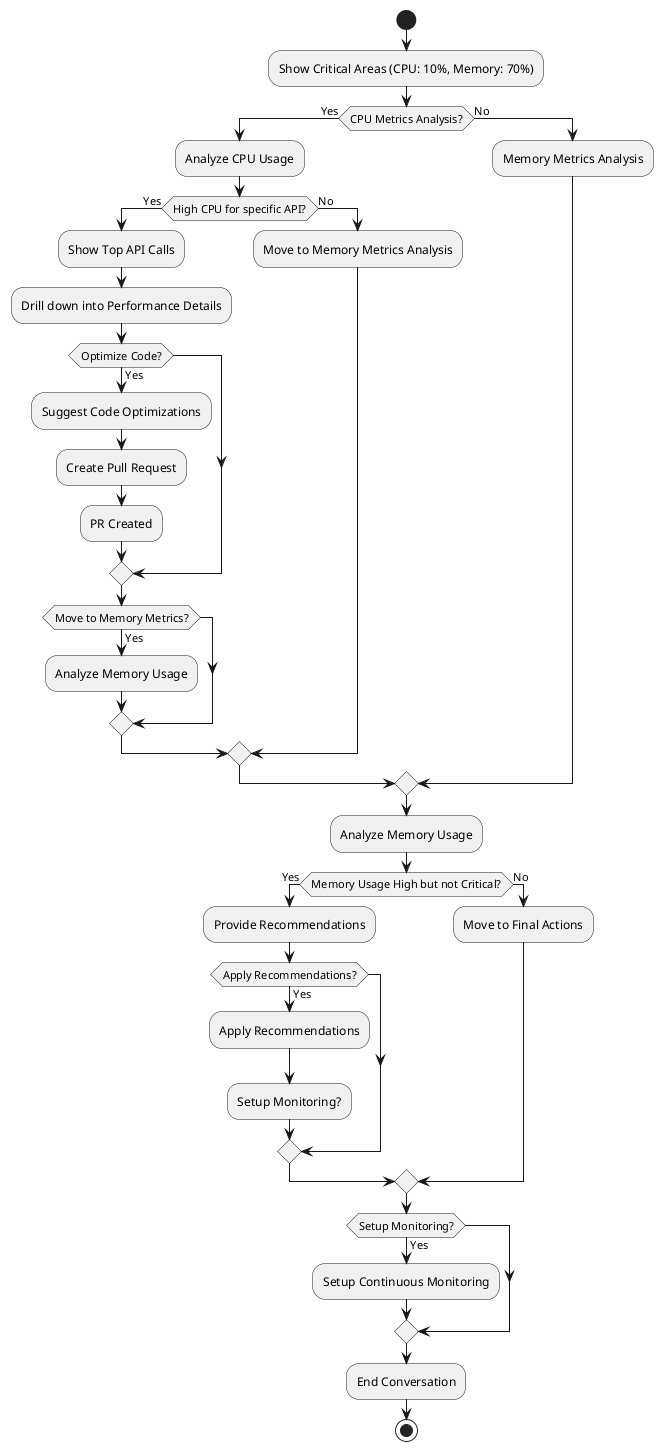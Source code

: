 @startuml
start

:Show Critical Areas (CPU: 10%, Memory: 70%);
if (CPU Metrics Analysis?) then (Yes)
  :Analyze CPU Usage;
  if (High CPU for specific API?) then (Yes)
    :Show Top API Calls;
    :Drill down into Performance Details;
    if (Optimize Code?) then (Yes)
      :Suggest Code Optimizations;
      :Create Pull Request;
      :PR Created;
    endif
    if (Move to Memory Metrics?) then (Yes)
      :Analyze Memory Usage;
    endif
  else (No)
    :Move to Memory Metrics Analysis;
  endif
else (No)
  :Memory Metrics Analysis;
endif

:Analyze Memory Usage;
if (Memory Usage High but not Critical?) then (Yes)
  :Provide Recommendations;
  if (Apply Recommendations?) then (Yes)
    :Apply Recommendations;
    :Setup Monitoring?;
  endif
else (No)
  :Move to Final Actions;
endif

if (Setup Monitoring?) then (Yes)
  :Setup Continuous Monitoring;
endif

:End Conversation;
stop
@enduml